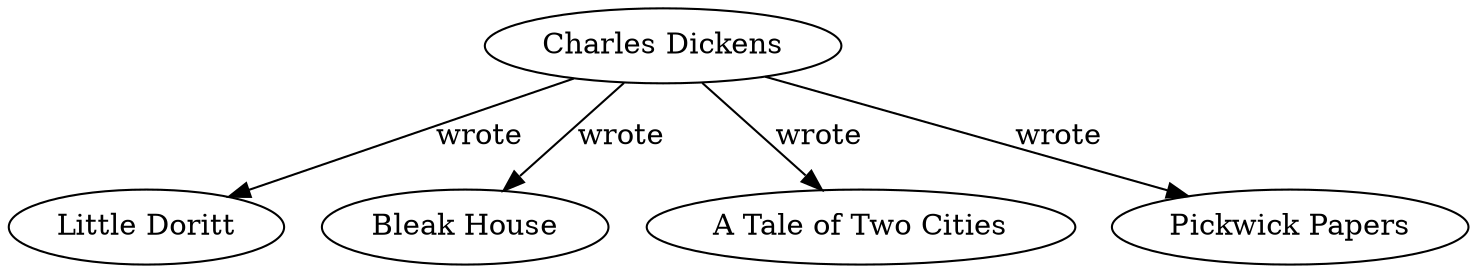 digraph {
	A [label="Charles Dickens"]
	B [label="Little Doritt"]
	C [label="Bleak House"]
	D [label="A Tale of Two Cities"]
	E [label="Pickwick Papers"]
	A -> B [label=wrote]
	A -> C [label=wrote]
	A -> D [label=wrote]
	A -> E [label=wrote]
}
